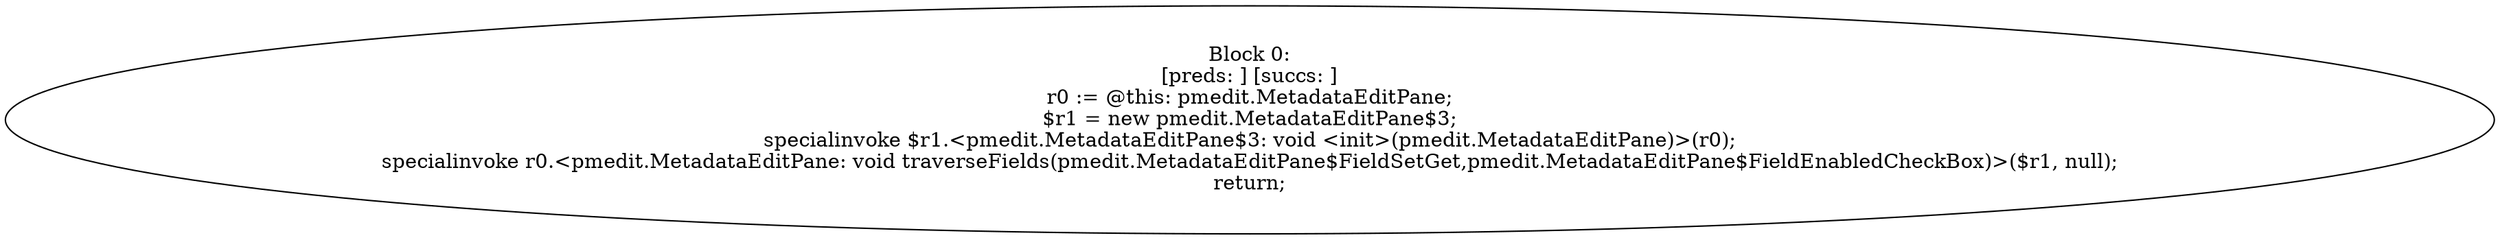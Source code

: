 digraph "unitGraph" {
    "Block 0:
[preds: ] [succs: ]
r0 := @this: pmedit.MetadataEditPane;
$r1 = new pmedit.MetadataEditPane$3;
specialinvoke $r1.<pmedit.MetadataEditPane$3: void <init>(pmedit.MetadataEditPane)>(r0);
specialinvoke r0.<pmedit.MetadataEditPane: void traverseFields(pmedit.MetadataEditPane$FieldSetGet,pmedit.MetadataEditPane$FieldEnabledCheckBox)>($r1, null);
return;
"
}
